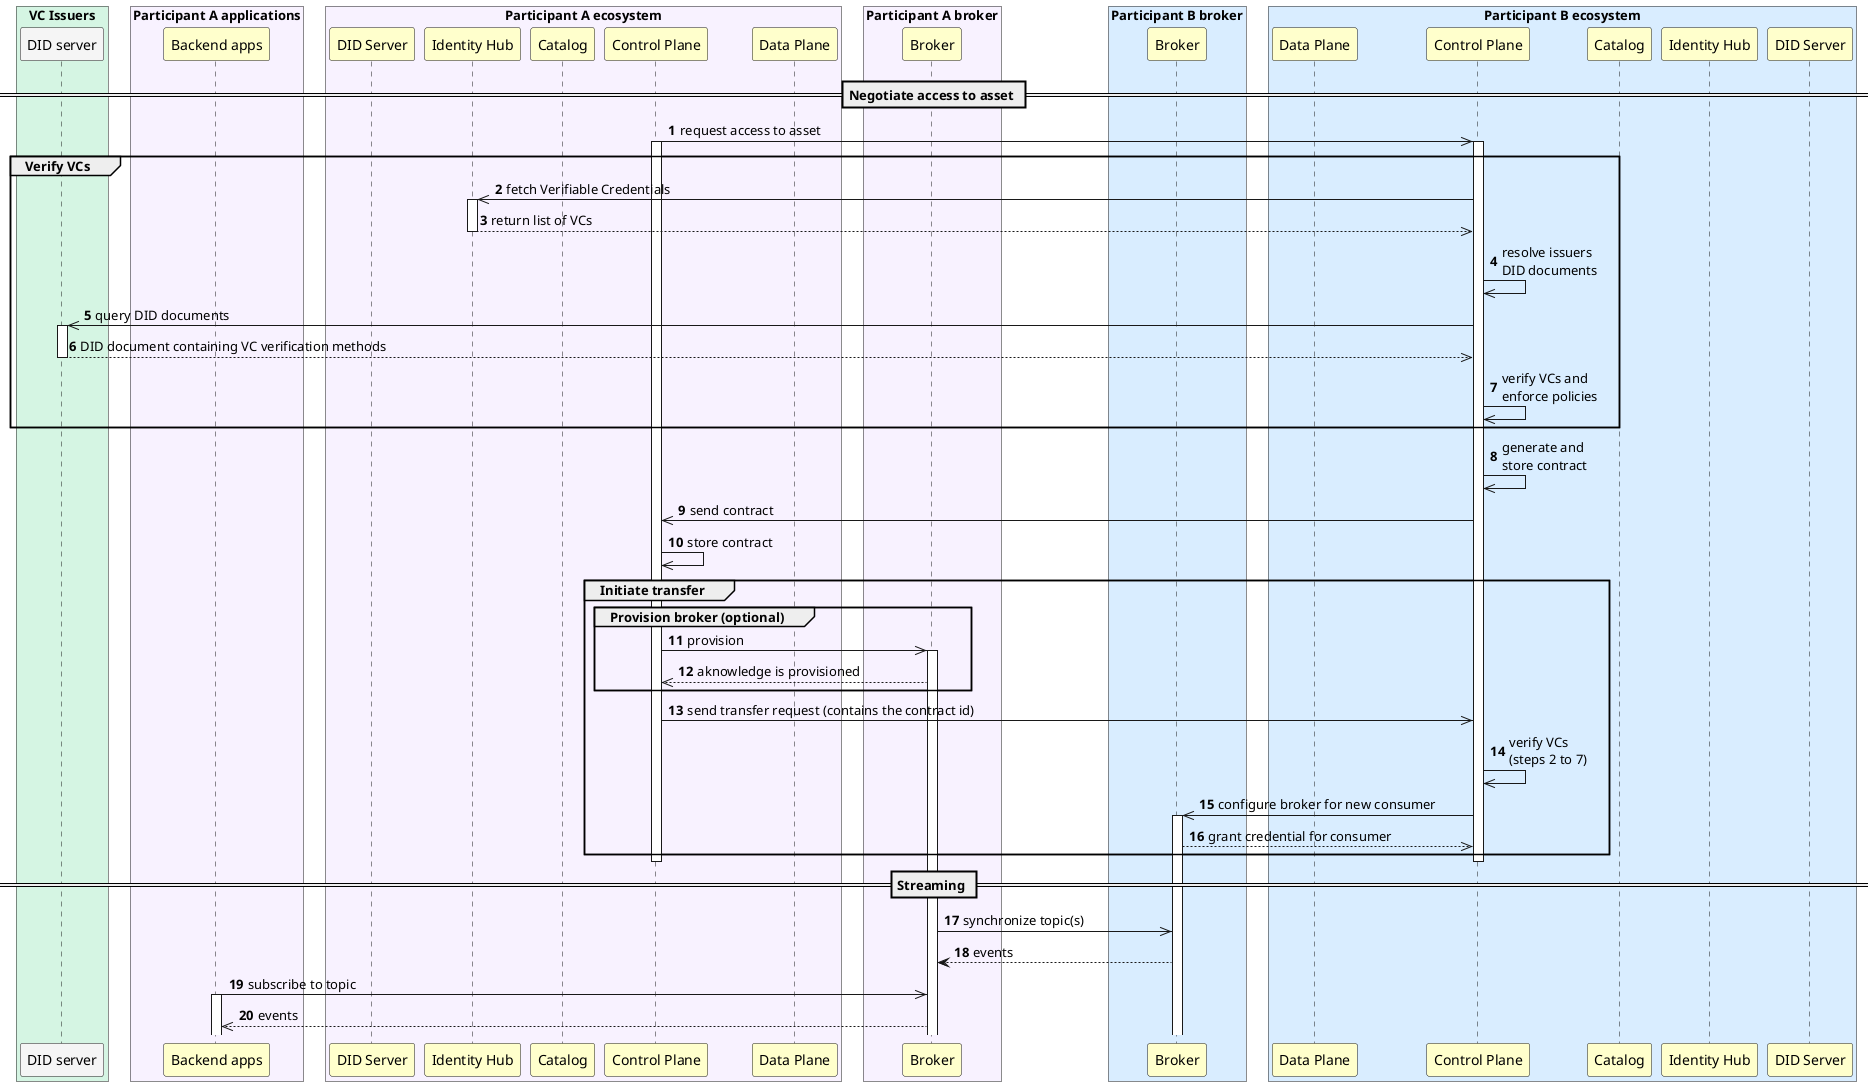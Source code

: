 @startuml


skinParam NoteBackgroundColor WhiteSmoke
skinParam NoteFontColor Black
skinParam ParticipantBackgroundColor WhiteSmoke
skinParam ActorBackgroundColor WhiteSmoke
skinParam AgentBackgroundColor White
skinParam AgentBorderColor SkyBlue
skinparam shadowing false
skinparam BoxPadding 10

!define ParticipantAColor f8f2ff
!define ParticipantBColor d9edff
!define VCIssuersColor D5F5E3
!define DataspaceAuthorityColor FCF3CF
!define WarningColor Business
!define LeadColor Technology

autonumber

box "VC Issuers" #VCIssuersColor
    participant VcIssuersDidServer as "DID server"
end box

box "Participant A applications" #ParticipantAColor
    participant ParticipantAApps as "Backend apps" #Business
end box

box "Participant A ecosystem" #ParticipantAColor
    participant ParticipantADidServer as "DID Server" #Business
    participant ParticipantAIdentityHub as "Identity Hub" #Business
    participant ParticipantACatalog as "Catalog" #Business
    participant ParticipantAControlPlane as "Control Plane" #Business
    participant ParticipantADataPlane as "Data Plane" #Business
end box

box "Participant A broker" #ParticipantAColor
    participant ParticipantABroker as "Broker" #Business
end box

box "Participant B broker" #ParticipantBColor
    participant ParticipantBBroker as "Broker" #Business
end box

box "Participant B ecosystem" #ParticipantBColor
    participant ParticipantBDataPlane as "Data Plane" #Business
    participant ParticipantBControlPlane as "Control Plane" #Business
    participant ParticipantBCatalog as "Catalog" #Business
    participant ParticipantBIdentityHub as "Identity Hub" #Business
    participant ParticipantBDidServer as "DID Server" #Business
end box

autonumber 1
== Negotiate access to asset ==

ParticipantAControlPlane ->> ParticipantBControlPlane : request access to asset
activate ParticipantAControlPlane
activate ParticipantBControlPlane
group Verify VCs
    ParticipantBControlPlane ->> ParticipantAIdentityHub : fetch Verifiable Credentials
    activate ParticipantAIdentityHub
    ParticipantAIdentityHub -->> ParticipantBControlPlane : return list of VCs
    deactivate ParticipantAIdentityHub
    ParticipantBControlPlane ->> ParticipantBControlPlane : resolve issuers\nDID documents
    ParticipantBControlPlane ->> VcIssuersDidServer : query DID documents
    activate VcIssuersDidServer
    VcIssuersDidServer -->> ParticipantBControlPlane : DID document containing VC verification methods
    deactivate VcIssuersDidServer
    ParticipantBControlPlane ->> ParticipantBControlPlane : verify VCs and\nenforce policies
end
ParticipantBControlPlane ->> ParticipantBControlPlane : generate and\nstore contract
ParticipantBControlPlane ->> ParticipantAControlPlane : send contract
ParticipantAControlPlane ->> ParticipantAControlPlane : store contract

group Initiate transfer
    group Provision broker (optional)
        ParticipantAControlPlane ->> ParticipantABroker : provision
        activate ParticipantABroker
        ParticipantABroker -->> ParticipantAControlPlane : aknowledge is provisioned
    end
    ParticipantAControlPlane ->> ParticipantBControlPlane : send transfer request (contains the contract id)
	ParticipantBControlPlane ->> ParticipantBControlPlane : verify VCs\n(steps 2 to 7)
	ParticipantBControlPlane ->> ParticipantBBroker : configure broker for new consumer
	activate ParticipantBBroker
    ParticipantBBroker -->> ParticipantBControlPlane : grant credential for consumer
end

deactivate ParticipantBControlPlane
deactivate ParticipantAControlPlane

== Streaming ==

ParticipantABroker ->> ParticipantBBroker : synchronize topic(s)
ParticipantBBroker --> ParticipantABroker : events

ParticipantAApps ->> ParticipantABroker : subscribe to topic
activate ParticipantAApps
ParticipantABroker -->> ParticipantAApps : events

@enduml